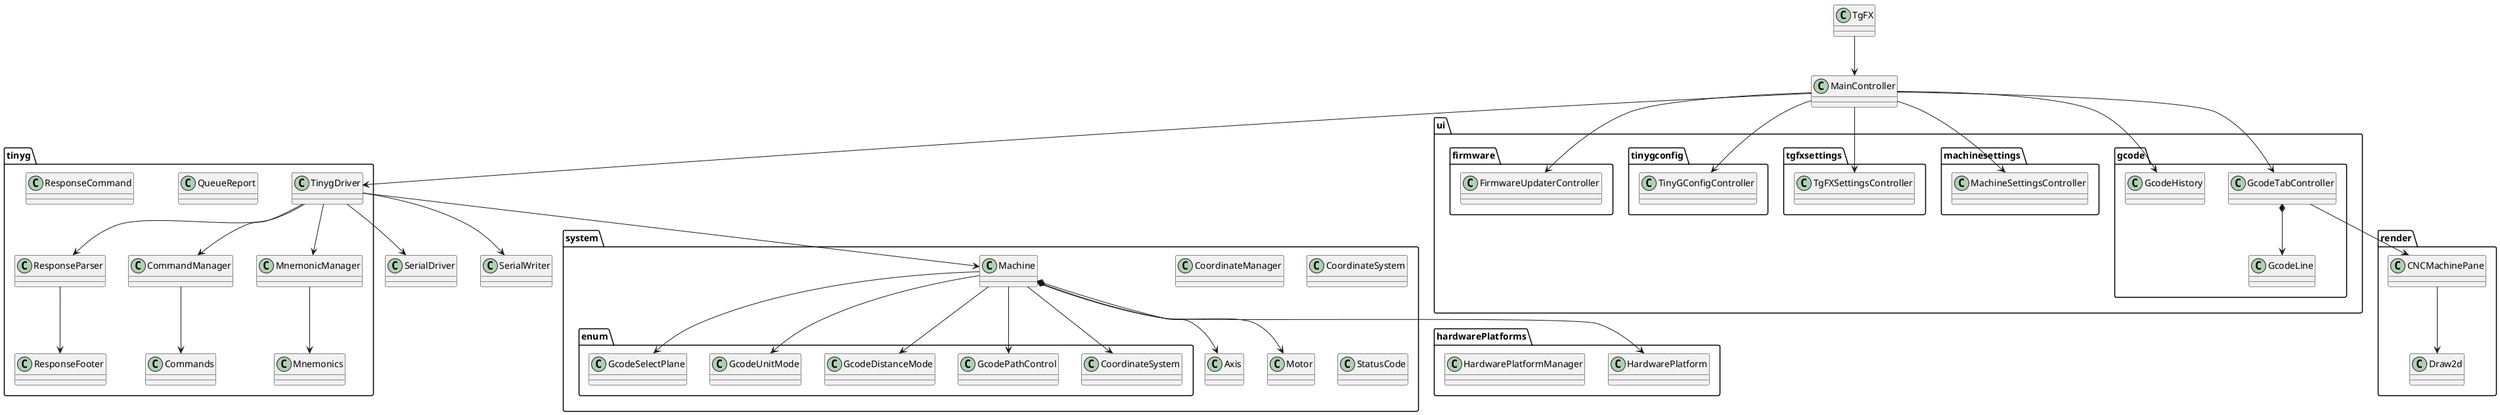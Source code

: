 @startuml

class TgFX
class MainController
class SerialDriver
class SerialWriter
TgFX --> MainController
MainController --> tinyg.TinygDriver
MainController --> ui.gcode.GcodeTabController
MainController --> ui.gcode.GcodeHistory
MainController --> ui.machinesettings.MachineSettingsController
MainController --> ui.tgfxsettings.TgFXSettingsController
MainController --> ui.tinygconfig.TinyGConfigController
MainController --> ui.firmware.FirmwareUpdaterController
'SerialWriter ..> SerialDriver ' TODO - SerialDriver should own SerialWriter

class hardwarePlatforms.HardwarePlatform
class hardwarePlatforms.HardwarePlatformManager

class render.CNCMachinePane
class render.Draw2d
render.CNCMachinePane --> render.Draw2d

class system.Axis
class system.CoordinateManager
class system.CoordinateSystem
class system.Motor
class system.StatusCode
system.Machine --> hardwarePlatforms.HardwarePlatform
system.Machine *--> system.Axis
system.Machine *--> system.Motor
system.Machine --> system.enum.GcodeUnitMode
system.Machine --> system.enum.GcodeSelectPlane
system.Machine --> system.enum.CoordinateSystem
system.Machine --> system.enum.GcodePathControl
system.Machine --> system.enum.GcodeDistanceMode

class tinyg.CommandManager
class tinyg.Commands
class tinyg.MnemonicManager
class tinyg.Mnemonics
class tinyg.QueueReport
class tinyg.ResponseCommand
class tinyg.ResponseParser
class tinyg.ResponseFooter
class tinyg.TinygDriver
tinyg.TinygDriver --> tinyg.ResponseParser
tinyg.TinygDriver --> system.Machine
tinyg.TinygDriver --> tinyg.MnemonicManager
tinyg.TinygDriver --> tinyg.CommandManager
tinyg.TinygDriver --> SerialWriter
tinyg.TinygDriver --> SerialDriver
tinyg.ResponseParser --> tinyg.ResponseFooter
tinyg.CommandManager --> tinyg.Commands
tinyg.MnemonicManager --> tinyg.Mnemonics


class ui.gcode.GcodeTabController
class ui.gcode.GcodeLine
ui.gcode.GcodeTabController *--> ui.gcode.GcodeLine
ui.gcode.GcodeTabController --> render.CNCMachinePane

class ui.firmware.FirmwareUpdaterController
class ui.machinesettings.MachineSettingsController
class ui.tgfxsettings.TgFXSettingsController
class ui.tinygconfig.TinyGConfigController

@enduml